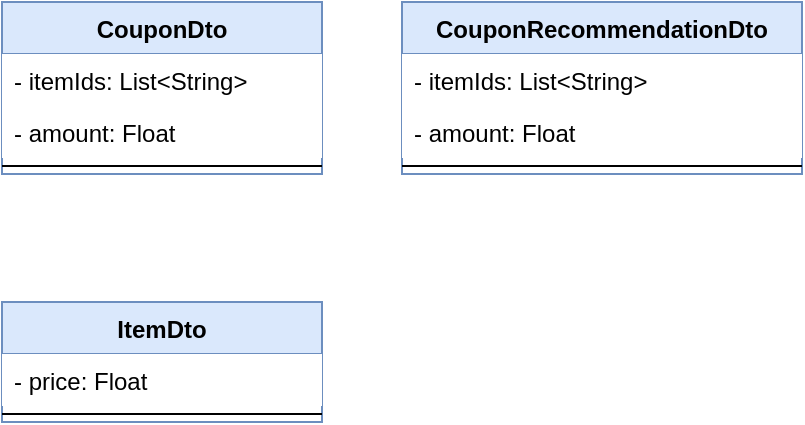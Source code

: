 <mxfile version="13.0.3" type="device" pages="2"><diagram id="eoNwJDxmQbQyt3XEnJp6" name="Dominio"><mxGraphModel dx="1326" dy="806" grid="1" gridSize="10" guides="1" tooltips="1" connect="1" arrows="1" fold="1" page="1" pageScale="1" pageWidth="1600" pageHeight="1200" math="0" shadow="0"><root><mxCell id="0"/><mxCell id="1" parent="0"/><mxCell id="sN7fl8B6ExF6OuIY8F0c-1" value="CouponDto" style="swimlane;fontStyle=1;align=center;verticalAlign=top;childLayout=stackLayout;horizontal=1;startSize=26;horizontalStack=0;resizeParent=1;resizeParentMax=0;resizeLast=0;collapsible=1;marginBottom=0;fillColor=#dae8fc;strokeColor=#6c8ebf;" parent="1" vertex="1"><mxGeometry x="720" y="370" width="160" height="86" as="geometry"/></mxCell><mxCell id="sN7fl8B6ExF6OuIY8F0c-5" value="- itemIds: List&lt;String&gt;&#10;" style="text;strokeColor=none;fillColor=#ffffff;align=left;verticalAlign=top;spacingLeft=4;spacingRight=4;overflow=hidden;rotatable=0;points=[[0,0.5],[1,0.5]];portConstraint=eastwest;" parent="sN7fl8B6ExF6OuIY8F0c-1" vertex="1"><mxGeometry y="26" width="160" height="26" as="geometry"/></mxCell><mxCell id="sN7fl8B6ExF6OuIY8F0c-2" value="- amount: Float&#10;" style="text;strokeColor=none;fillColor=#ffffff;align=left;verticalAlign=top;spacingLeft=4;spacingRight=4;overflow=hidden;rotatable=0;points=[[0,0.5],[1,0.5]];portConstraint=eastwest;" parent="sN7fl8B6ExF6OuIY8F0c-1" vertex="1"><mxGeometry y="52" width="160" height="26" as="geometry"/></mxCell><mxCell id="sN7fl8B6ExF6OuIY8F0c-3" value="" style="line;strokeWidth=1;fillColor=none;align=left;verticalAlign=middle;spacingTop=-1;spacingLeft=3;spacingRight=3;rotatable=0;labelPosition=right;points=[];portConstraint=eastwest;" parent="sN7fl8B6ExF6OuIY8F0c-1" vertex="1"><mxGeometry y="78" width="160" height="8" as="geometry"/></mxCell><mxCell id="s9tVnt9kv_YL8QBWM3vy-1" value="ItemDto" style="swimlane;fontStyle=1;align=center;verticalAlign=top;childLayout=stackLayout;horizontal=1;startSize=26;horizontalStack=0;resizeParent=1;resizeParentMax=0;resizeLast=0;collapsible=1;marginBottom=0;fillColor=#dae8fc;strokeColor=#6c8ebf;" parent="1" vertex="1"><mxGeometry x="720" y="520" width="160" height="60" as="geometry"/></mxCell><mxCell id="s9tVnt9kv_YL8QBWM3vy-2" value="- price: Float&#10;" style="text;strokeColor=none;fillColor=#ffffff;align=left;verticalAlign=top;spacingLeft=4;spacingRight=4;overflow=hidden;rotatable=0;points=[[0,0.5],[1,0.5]];portConstraint=eastwest;" parent="s9tVnt9kv_YL8QBWM3vy-1" vertex="1"><mxGeometry y="26" width="160" height="26" as="geometry"/></mxCell><mxCell id="s9tVnt9kv_YL8QBWM3vy-4" value="" style="line;strokeWidth=1;fillColor=none;align=left;verticalAlign=middle;spacingTop=-1;spacingLeft=3;spacingRight=3;rotatable=0;labelPosition=right;points=[];portConstraint=eastwest;" parent="s9tVnt9kv_YL8QBWM3vy-1" vertex="1"><mxGeometry y="52" width="160" height="8" as="geometry"/></mxCell><mxCell id="CywODt655JbisuzRD4wC-1" value="CouponRecommendationDto" style="swimlane;fontStyle=1;align=center;verticalAlign=top;childLayout=stackLayout;horizontal=1;startSize=26;horizontalStack=0;resizeParent=1;resizeParentMax=0;resizeLast=0;collapsible=1;marginBottom=0;fillColor=#dae8fc;strokeColor=#6c8ebf;" parent="1" vertex="1"><mxGeometry x="920" y="370" width="200" height="86" as="geometry"/></mxCell><mxCell id="CywODt655JbisuzRD4wC-2" value="- itemIds: List&lt;String&gt;&#10;" style="text;strokeColor=none;fillColor=#ffffff;align=left;verticalAlign=top;spacingLeft=4;spacingRight=4;overflow=hidden;rotatable=0;points=[[0,0.5],[1,0.5]];portConstraint=eastwest;" parent="CywODt655JbisuzRD4wC-1" vertex="1"><mxGeometry y="26" width="200" height="26" as="geometry"/></mxCell><mxCell id="CywODt655JbisuzRD4wC-3" value="- amount: Float&#10;" style="text;strokeColor=none;fillColor=#ffffff;align=left;verticalAlign=top;spacingLeft=4;spacingRight=4;overflow=hidden;rotatable=0;points=[[0,0.5],[1,0.5]];portConstraint=eastwest;" parent="CywODt655JbisuzRD4wC-1" vertex="1"><mxGeometry y="52" width="200" height="26" as="geometry"/></mxCell><mxCell id="CywODt655JbisuzRD4wC-4" value="" style="line;strokeWidth=1;fillColor=none;align=left;verticalAlign=middle;spacingTop=-1;spacingLeft=3;spacingRight=3;rotatable=0;labelPosition=right;points=[];portConstraint=eastwest;" parent="CywODt655JbisuzRD4wC-1" vertex="1"><mxGeometry y="78" width="200" height="8" as="geometry"/></mxCell></root></mxGraphModel></diagram><diagram id="kgM7dbxFRAGlAMAMBSKK" name="Clases"><mxGraphModel dx="1326" dy="806" grid="1" gridSize="10" guides="1" tooltips="1" connect="1" arrows="1" fold="1" page="1" pageScale="1" pageWidth="1600" pageHeight="1200" math="0" shadow="0"><root><mxCell id="wiLNBLmY_Kh5eLfNZQKF-0"/><mxCell id="wiLNBLmY_Kh5eLfNZQKF-1" parent="wiLNBLmY_Kh5eLfNZQKF-0"/><mxCell id="VScHLMkjqIl-3x6fc9_G-14" style="edgeStyle=orthogonalEdgeStyle;rounded=0;orthogonalLoop=1;jettySize=auto;html=1;dashed=1;endArrow=open;endFill=0;" parent="wiLNBLmY_Kh5eLfNZQKF-1" source="VScHLMkjqIl-3x6fc9_G-11" target="VScHLMkjqIl-3x6fc9_G-0" edge="1"><mxGeometry relative="1" as="geometry"/></mxCell><mxCell id="VScHLMkjqIl-3x6fc9_G-21" style="edgeStyle=orthogonalEdgeStyle;rounded=0;orthogonalLoop=1;jettySize=auto;html=1;dashed=1;endArrow=open;endFill=0;" parent="wiLNBLmY_Kh5eLfNZQKF-1" source="VScHLMkjqIl-3x6fc9_G-15" target="VScHLMkjqIl-3x6fc9_G-18" edge="1"><mxGeometry relative="1" as="geometry"><mxPoint x="550.0" y="380.0" as="sourcePoint"/><mxPoint x="630.0" y="380.0" as="targetPoint"/></mxGeometry></mxCell><mxCell id="VScHLMkjqIl-3x6fc9_G-22" style="edgeStyle=orthogonalEdgeStyle;rounded=0;orthogonalLoop=1;jettySize=auto;html=1;dashed=1;endArrow=open;endFill=0;" parent="wiLNBLmY_Kh5eLfNZQKF-1" source="VScHLMkjqIl-3x6fc9_G-0" target="VScHLMkjqIl-3x6fc9_G-15" edge="1"><mxGeometry relative="1" as="geometry"><mxPoint x="550" y="380" as="sourcePoint"/><mxPoint x="630" y="380" as="targetPoint"/></mxGeometry></mxCell><mxCell id="VScHLMkjqIl-3x6fc9_G-11" value="CouponController" style="swimlane;fontStyle=1;align=center;verticalAlign=top;childLayout=stackLayout;horizontal=1;startSize=26;horizontalStack=0;resizeParent=1;resizeParentMax=0;resizeLast=0;collapsible=1;marginBottom=0;fillColor=#dae8fc;strokeColor=#6c8ebf;" parent="wiLNBLmY_Kh5eLfNZQKF-1" vertex="1"><mxGeometry x="240" y="340" width="350" height="60" as="geometry"/></mxCell><mxCell id="VScHLMkjqIl-3x6fc9_G-12" value="" style="line;strokeWidth=1;fillColor=#ffffff;align=left;verticalAlign=middle;spacingTop=-1;spacingLeft=3;spacingRight=3;rotatable=0;labelPosition=right;points=[];portConstraint=eastwest;" parent="VScHLMkjqIl-3x6fc9_G-11" vertex="1"><mxGeometry y="26" width="350" height="8" as="geometry"/></mxCell><mxCell id="VScHLMkjqIl-3x6fc9_G-13" value="+ getRecommendation(couponDto: CouponDto): CouponDto" style="text;strokeColor=none;fillColor=#ffffff;align=left;verticalAlign=top;spacingLeft=4;spacingRight=4;overflow=hidden;rotatable=0;points=[[0,0.5],[1,0.5]];portConstraint=eastwest;" parent="VScHLMkjqIl-3x6fc9_G-11" vertex="1"><mxGeometry y="34" width="350" height="26" as="geometry"/></mxCell><mxCell id="VScHLMkjqIl-3x6fc9_G-0" value="CouponService" style="swimlane;fontStyle=1;align=center;verticalAlign=top;childLayout=stackLayout;horizontal=1;startSize=26;horizontalStack=0;resizeParent=1;resizeParentMax=0;resizeLast=0;collapsible=1;marginBottom=0;fillColor=#ffe6cc;strokeColor=#d79b00;" parent="wiLNBLmY_Kh5eLfNZQKF-1" vertex="1"><mxGeometry x="640" y="331" width="440" height="78" as="geometry"/></mxCell><mxCell id="2xcCfnOaovTbSjBfUr_y-1" value="+ calculate(Map&lt;String, Float&gt; items, Float amount): List&lt;String&gt;" style="text;strokeColor=none;fillColor=#ffffff;align=left;verticalAlign=top;spacingLeft=4;spacingRight=4;overflow=hidden;rotatable=0;points=[[0,0.5],[1,0.5]];portConstraint=eastwest;" parent="VScHLMkjqIl-3x6fc9_G-0" vertex="1"><mxGeometry y="26" width="440" height="26" as="geometry"/></mxCell><mxCell id="VScHLMkjqIl-3x6fc9_G-3" value="+ getRecommendation(couponDto: CouponDto): CouponRecommendationDto" style="text;strokeColor=none;fillColor=#ffffff;align=left;verticalAlign=top;spacingLeft=4;spacingRight=4;overflow=hidden;rotatable=0;points=[[0,0.5],[1,0.5]];portConstraint=eastwest;" parent="VScHLMkjqIl-3x6fc9_G-0" vertex="1"><mxGeometry y="52" width="440" height="26" as="geometry"/></mxCell><mxCell id="VScHLMkjqIl-3x6fc9_G-15" value="ItemService" style="swimlane;fontStyle=1;align=center;verticalAlign=top;childLayout=stackLayout;horizontal=1;startSize=26;horizontalStack=0;resizeParent=1;resizeParentMax=0;resizeLast=0;collapsible=1;marginBottom=0;fillColor=#ffe6cc;strokeColor=#d79b00;" parent="wiLNBLmY_Kh5eLfNZQKF-1" vertex="1"><mxGeometry x="680" y="480" width="360" height="60" as="geometry"/></mxCell><mxCell id="VScHLMkjqIl-3x6fc9_G-16" value="" style="line;strokeWidth=1;fillColor=#ffffff;align=left;verticalAlign=middle;spacingTop=-1;spacingLeft=3;spacingRight=3;rotatable=0;labelPosition=right;points=[];portConstraint=eastwest;" parent="VScHLMkjqIl-3x6fc9_G-15" vertex="1"><mxGeometry y="26" width="360" height="8" as="geometry"/></mxCell><mxCell id="VScHLMkjqIl-3x6fc9_G-17" value="+ findItemsById(itemIds: List&lt;String&gt;): List&lt;ItemDto&gt;" style="text;strokeColor=none;fillColor=#ffffff;align=left;verticalAlign=top;spacingLeft=4;spacingRight=4;overflow=hidden;rotatable=0;points=[[0,0.5],[1,0.5]];portConstraint=eastwest;" parent="VScHLMkjqIl-3x6fc9_G-15" vertex="1"><mxGeometry y="34" width="360" height="26" as="geometry"/></mxCell><mxCell id="VScHLMkjqIl-3x6fc9_G-18" value="ItemRepository" style="swimlane;fontStyle=1;align=center;verticalAlign=top;childLayout=stackLayout;horizontal=1;startSize=26;horizontalStack=0;resizeParent=1;resizeParentMax=0;resizeLast=0;collapsible=1;marginBottom=0;fillColor=#d5e8d4;strokeColor=#82b366;" parent="wiLNBLmY_Kh5eLfNZQKF-1" vertex="1"><mxGeometry x="1080" y="480" width="300" height="60" as="geometry"/></mxCell><mxCell id="VScHLMkjqIl-3x6fc9_G-19" value="" style="line;strokeWidth=1;fillColor=#ffffff;align=left;verticalAlign=middle;spacingTop=-1;spacingLeft=3;spacingRight=3;rotatable=0;labelPosition=right;points=[];portConstraint=eastwest;" parent="VScHLMkjqIl-3x6fc9_G-18" vertex="1"><mxGeometry y="26" width="300" height="8" as="geometry"/></mxCell><mxCell id="VScHLMkjqIl-3x6fc9_G-20" value="+ findItemsById(itemIds: List&lt;String&gt;): List&lt;ItemDto&gt;" style="text;strokeColor=none;fillColor=#ffffff;align=left;verticalAlign=top;spacingLeft=4;spacingRight=4;overflow=hidden;rotatable=0;points=[[0,0.5],[1,0.5]];portConstraint=eastwest;" parent="VScHLMkjqIl-3x6fc9_G-18" vertex="1"><mxGeometry y="34" width="300" height="26" as="geometry"/></mxCell></root></mxGraphModel></diagram></mxfile>